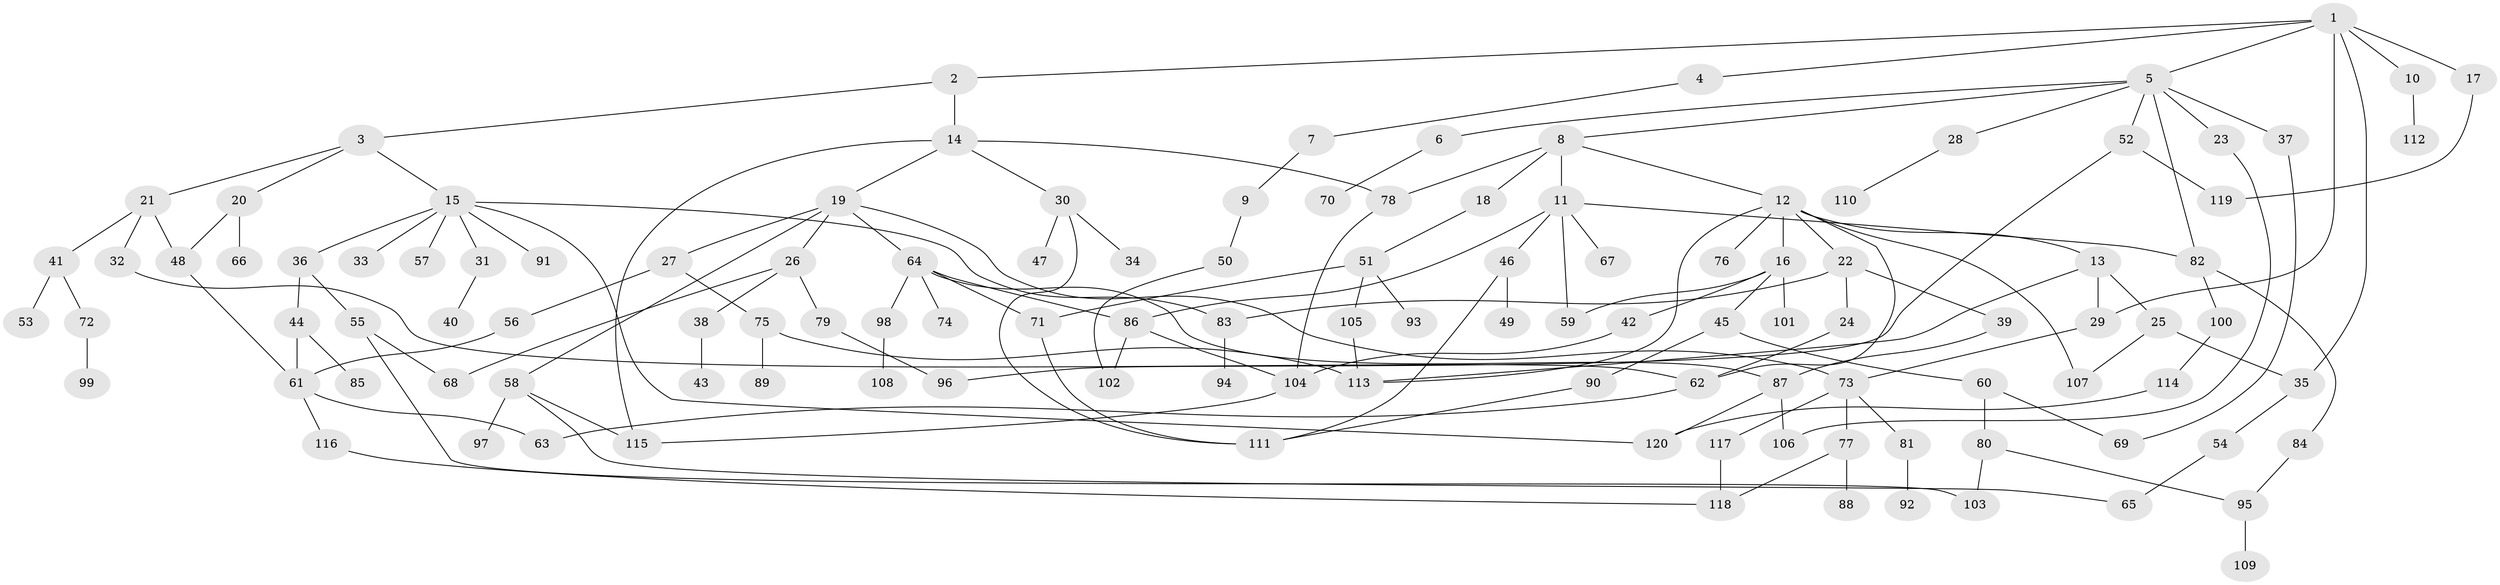 // coarse degree distribution, {15: 0.013888888888888888, 3: 0.09722222222222222, 5: 0.09722222222222222, 2: 0.2777777777777778, 6: 0.05555555555555555, 7: 0.027777777777777776, 1: 0.2916666666666667, 4: 0.125, 10: 0.013888888888888888}
// Generated by graph-tools (version 1.1) at 2025/17/03/04/25 18:17:01]
// undirected, 120 vertices, 159 edges
graph export_dot {
graph [start="1"]
  node [color=gray90,style=filled];
  1;
  2;
  3;
  4;
  5;
  6;
  7;
  8;
  9;
  10;
  11;
  12;
  13;
  14;
  15;
  16;
  17;
  18;
  19;
  20;
  21;
  22;
  23;
  24;
  25;
  26;
  27;
  28;
  29;
  30;
  31;
  32;
  33;
  34;
  35;
  36;
  37;
  38;
  39;
  40;
  41;
  42;
  43;
  44;
  45;
  46;
  47;
  48;
  49;
  50;
  51;
  52;
  53;
  54;
  55;
  56;
  57;
  58;
  59;
  60;
  61;
  62;
  63;
  64;
  65;
  66;
  67;
  68;
  69;
  70;
  71;
  72;
  73;
  74;
  75;
  76;
  77;
  78;
  79;
  80;
  81;
  82;
  83;
  84;
  85;
  86;
  87;
  88;
  89;
  90;
  91;
  92;
  93;
  94;
  95;
  96;
  97;
  98;
  99;
  100;
  101;
  102;
  103;
  104;
  105;
  106;
  107;
  108;
  109;
  110;
  111;
  112;
  113;
  114;
  115;
  116;
  117;
  118;
  119;
  120;
  1 -- 2;
  1 -- 4;
  1 -- 5;
  1 -- 10;
  1 -- 17;
  1 -- 29;
  1 -- 35;
  2 -- 3;
  2 -- 14;
  3 -- 15;
  3 -- 20;
  3 -- 21;
  4 -- 7;
  5 -- 6;
  5 -- 8;
  5 -- 23;
  5 -- 28;
  5 -- 37;
  5 -- 52;
  5 -- 82;
  6 -- 70;
  7 -- 9;
  8 -- 11;
  8 -- 12;
  8 -- 18;
  8 -- 78;
  9 -- 50;
  10 -- 112;
  11 -- 46;
  11 -- 59;
  11 -- 67;
  11 -- 82;
  11 -- 86;
  12 -- 13;
  12 -- 16;
  12 -- 22;
  12 -- 76;
  12 -- 113;
  12 -- 107;
  12 -- 62;
  13 -- 25;
  13 -- 113;
  13 -- 29;
  14 -- 19;
  14 -- 30;
  14 -- 78;
  14 -- 115;
  15 -- 31;
  15 -- 33;
  15 -- 36;
  15 -- 57;
  15 -- 83;
  15 -- 91;
  15 -- 120;
  16 -- 42;
  16 -- 45;
  16 -- 101;
  16 -- 59;
  17 -- 119;
  18 -- 51;
  19 -- 26;
  19 -- 27;
  19 -- 58;
  19 -- 64;
  19 -- 73;
  20 -- 48;
  20 -- 66;
  21 -- 32;
  21 -- 41;
  21 -- 48;
  22 -- 24;
  22 -- 39;
  22 -- 83;
  23 -- 106;
  24 -- 62;
  25 -- 35;
  25 -- 107;
  26 -- 38;
  26 -- 68;
  26 -- 79;
  27 -- 56;
  27 -- 75;
  28 -- 110;
  29 -- 73;
  30 -- 34;
  30 -- 47;
  30 -- 111;
  31 -- 40;
  32 -- 62;
  35 -- 54;
  36 -- 44;
  36 -- 55;
  37 -- 69;
  38 -- 43;
  39 -- 87;
  41 -- 53;
  41 -- 72;
  42 -- 104;
  44 -- 61;
  44 -- 85;
  45 -- 60;
  45 -- 90;
  46 -- 49;
  46 -- 111;
  48 -- 61;
  50 -- 102;
  51 -- 71;
  51 -- 93;
  51 -- 105;
  52 -- 96;
  52 -- 119;
  54 -- 65;
  55 -- 68;
  55 -- 103;
  56 -- 61;
  58 -- 65;
  58 -- 97;
  58 -- 115;
  60 -- 80;
  60 -- 69;
  61 -- 116;
  61 -- 63;
  62 -- 63;
  64 -- 74;
  64 -- 86;
  64 -- 98;
  64 -- 87;
  64 -- 71;
  71 -- 111;
  72 -- 99;
  73 -- 77;
  73 -- 81;
  73 -- 117;
  75 -- 89;
  75 -- 113;
  77 -- 88;
  77 -- 118;
  78 -- 104;
  79 -- 96;
  80 -- 95;
  80 -- 103;
  81 -- 92;
  82 -- 84;
  82 -- 100;
  83 -- 94;
  84 -- 95;
  86 -- 102;
  86 -- 104;
  87 -- 106;
  87 -- 120;
  90 -- 111;
  95 -- 109;
  98 -- 108;
  100 -- 114;
  104 -- 115;
  105 -- 113;
  114 -- 120;
  116 -- 118;
  117 -- 118;
}
